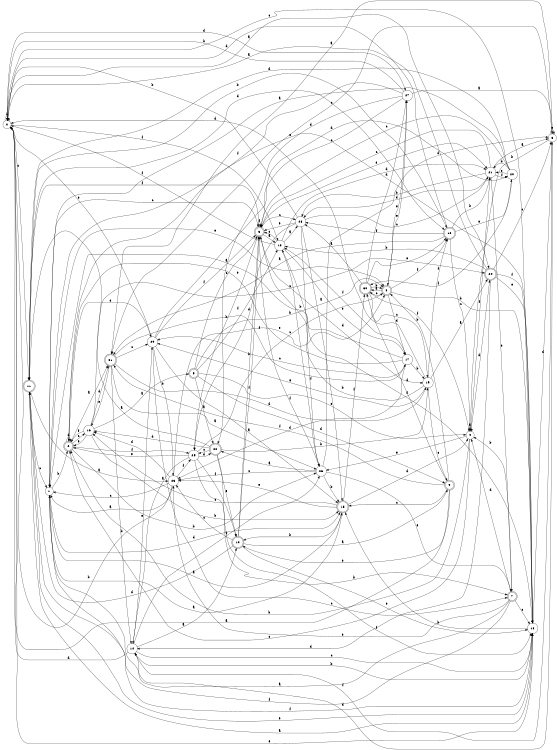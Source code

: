 digraph n26_3 {
__start0 [label="" shape="none"];

rankdir=LR;
size="8,5";

s0 [style="filled", color="black", fillcolor="white" shape="circle", label="0"];
s1 [style="filled", color="black", fillcolor="white" shape="circle", label="1"];
s2 [style="rounded,filled", color="black", fillcolor="white" shape="doublecircle", label="2"];
s3 [style="rounded,filled", color="black", fillcolor="white" shape="doublecircle", label="3"];
s4 [style="filled", color="black", fillcolor="white" shape="circle", label="4"];
s5 [style="rounded,filled", color="black", fillcolor="white" shape="doublecircle", label="5"];
s6 [style="filled", color="black", fillcolor="white" shape="circle", label="6"];
s7 [style="rounded,filled", color="black", fillcolor="white" shape="doublecircle", label="7"];
s8 [style="rounded,filled", color="black", fillcolor="white" shape="doublecircle", label="8"];
s9 [style="rounded,filled", color="black", fillcolor="white" shape="doublecircle", label="9"];
s10 [style="rounded,filled", color="black", fillcolor="white" shape="doublecircle", label="10"];
s11 [style="rounded,filled", color="black", fillcolor="white" shape="doublecircle", label="11"];
s12 [style="rounded,filled", color="black", fillcolor="white" shape="doublecircle", label="12"];
s13 [style="filled", color="black", fillcolor="white" shape="circle", label="13"];
s14 [style="filled", color="black", fillcolor="white" shape="circle", label="14"];
s15 [style="rounded,filled", color="black", fillcolor="white" shape="doublecircle", label="15"];
s16 [style="filled", color="black", fillcolor="white" shape="circle", label="16"];
s17 [style="filled", color="black", fillcolor="white" shape="circle", label="17"];
s18 [style="filled", color="black", fillcolor="white" shape="circle", label="18"];
s19 [style="filled", color="black", fillcolor="white" shape="circle", label="19"];
s20 [style="filled", color="black", fillcolor="white" shape="circle", label="20"];
s21 [style="filled", color="black", fillcolor="white" shape="circle", label="21"];
s22 [style="rounded,filled", color="black", fillcolor="white" shape="doublecircle", label="22"];
s23 [style="filled", color="black", fillcolor="white" shape="circle", label="23"];
s24 [style="rounded,filled", color="black", fillcolor="white" shape="doublecircle", label="24"];
s25 [style="filled", color="black", fillcolor="white" shape="circle", label="25"];
s26 [style="filled", color="black", fillcolor="white" shape="circle", label="26"];
s27 [style="filled", color="black", fillcolor="white" shape="circle", label="27"];
s28 [style="filled", color="black", fillcolor="white" shape="circle", label="28"];
s29 [style="filled", color="black", fillcolor="white" shape="circle", label="29"];
s30 [style="rounded,filled", color="black", fillcolor="white" shape="doublecircle", label="30"];
s31 [style="rounded,filled", color="black", fillcolor="white" shape="doublecircle", label="31"];
s0 -> s24 [label="a"];
s0 -> s0 [label="b"];
s0 -> s11 [label="c"];
s0 -> s27 [label="d"];
s0 -> s18 [label="e"];
s0 -> s13 [label="f"];
s1 -> s15 [label="a"];
s1 -> s2 [label="b"];
s1 -> s3 [label="c"];
s1 -> s15 [label="d"];
s1 -> s8 [label="e"];
s1 -> s18 [label="f"];
s2 -> s31 [label="a"];
s2 -> s26 [label="b"];
s2 -> s16 [label="c"];
s2 -> s2 [label="d"];
s2 -> s29 [label="e"];
s2 -> s25 [label="f"];
s3 -> s13 [label="a"];
s3 -> s25 [label="b"];
s3 -> s28 [label="c"];
s3 -> s19 [label="d"];
s3 -> s21 [label="e"];
s3 -> s3 [label="f"];
s4 -> s4 [label="a"];
s4 -> s2 [label="b"];
s4 -> s2 [label="c"];
s4 -> s24 [label="d"];
s4 -> s26 [label="e"];
s4 -> s21 [label="f"];
s5 -> s22 [label="a"];
s5 -> s8 [label="b"];
s5 -> s3 [label="c"];
s5 -> s9 [label="d"];
s5 -> s4 [label="e"];
s5 -> s13 [label="f"];
s6 -> s31 [label="a"];
s6 -> s4 [label="b"];
s6 -> s31 [label="c"];
s6 -> s14 [label="d"];
s6 -> s6 [label="e"];
s6 -> s14 [label="f"];
s7 -> s1 [label="a"];
s7 -> s4 [label="b"];
s7 -> s18 [label="c"];
s7 -> s4 [label="d"];
s7 -> s23 [label="e"];
s7 -> s11 [label="f"];
s8 -> s30 [label="a"];
s8 -> s18 [label="b"];
s8 -> s30 [label="c"];
s8 -> s17 [label="d"];
s8 -> s27 [label="e"];
s8 -> s12 [label="f"];
s9 -> s0 [label="a"];
s9 -> s8 [label="b"];
s9 -> s15 [label="c"];
s9 -> s30 [label="d"];
s9 -> s10 [label="e"];
s9 -> s31 [label="f"];
s10 -> s9 [label="a"];
s10 -> s3 [label="b"];
s10 -> s23 [label="c"];
s10 -> s11 [label="d"];
s10 -> s18 [label="e"];
s10 -> s3 [label="f"];
s11 -> s23 [label="a"];
s11 -> s12 [label="b"];
s11 -> s1 [label="c"];
s11 -> s12 [label="d"];
s11 -> s18 [label="e"];
s11 -> s3 [label="f"];
s12 -> s31 [label="a"];
s12 -> s21 [label="b"];
s12 -> s4 [label="c"];
s12 -> s0 [label="d"];
s12 -> s20 [label="e"];
s12 -> s28 [label="f"];
s13 -> s28 [label="a"];
s13 -> s26 [label="b"];
s13 -> s3 [label="c"];
s13 -> s21 [label="d"];
s13 -> s17 [label="e"];
s13 -> s0 [label="f"];
s14 -> s10 [label="a"];
s14 -> s18 [label="b"];
s14 -> s18 [label="c"];
s14 -> s0 [label="d"];
s14 -> s29 [label="e"];
s14 -> s26 [label="f"];
s15 -> s1 [label="a"];
s15 -> s10 [label="b"];
s15 -> s16 [label="c"];
s15 -> s4 [label="d"];
s15 -> s23 [label="e"];
s15 -> s30 [label="f"];
s16 -> s5 [label="a"];
s16 -> s15 [label="b"];
s16 -> s24 [label="c"];
s16 -> s31 [label="d"];
s16 -> s2 [label="e"];
s16 -> s2 [label="f"];
s17 -> s1 [label="a"];
s17 -> s19 [label="b"];
s17 -> s29 [label="c"];
s17 -> s23 [label="d"];
s17 -> s2 [label="e"];
s17 -> s13 [label="f"];
s18 -> s11 [label="a"];
s18 -> s15 [label="b"];
s18 -> s0 [label="c"];
s18 -> s6 [label="d"];
s18 -> s1 [label="e"];
s18 -> s13 [label="f"];
s19 -> s24 [label="a"];
s19 -> s3 [label="b"];
s19 -> s9 [label="c"];
s19 -> s0 [label="d"];
s19 -> s29 [label="e"];
s19 -> s12 [label="f"];
s20 -> s1 [label="a"];
s20 -> s21 [label="b"];
s20 -> s3 [label="c"];
s20 -> s11 [label="d"];
s20 -> s21 [label="e"];
s20 -> s30 [label="f"];
s21 -> s6 [label="a"];
s21 -> s28 [label="b"];
s21 -> s3 [label="c"];
s21 -> s28 [label="d"];
s21 -> s7 [label="e"];
s21 -> s20 [label="f"];
s22 -> s11 [label="a"];
s22 -> s19 [label="b"];
s22 -> s25 [label="c"];
s22 -> s16 [label="d"];
s22 -> s10 [label="e"];
s22 -> s18 [label="f"];
s23 -> s1 [label="a"];
s23 -> s0 [label="b"];
s23 -> s1 [label="c"];
s23 -> s16 [label="d"];
s23 -> s8 [label="e"];
s23 -> s25 [label="f"];
s24 -> s0 [label="a"];
s24 -> s13 [label="b"];
s24 -> s6 [label="c"];
s24 -> s14 [label="d"];
s24 -> s18 [label="e"];
s24 -> s18 [label="f"];
s25 -> s14 [label="a"];
s25 -> s7 [label="b"];
s25 -> s8 [label="c"];
s25 -> s22 [label="d"];
s25 -> s2 [label="e"];
s25 -> s10 [label="f"];
s26 -> s22 [label="a"];
s26 -> s15 [label="b"];
s26 -> s23 [label="c"];
s26 -> s6 [label="d"];
s26 -> s7 [label="e"];
s26 -> s3 [label="f"];
s27 -> s6 [label="a"];
s27 -> s0 [label="b"];
s27 -> s3 [label="c"];
s27 -> s22 [label="d"];
s27 -> s8 [label="e"];
s27 -> s2 [label="f"];
s28 -> s15 [label="a"];
s28 -> s0 [label="b"];
s28 -> s21 [label="c"];
s28 -> s25 [label="d"];
s28 -> s3 [label="e"];
s28 -> s26 [label="f"];
s29 -> s15 [label="a"];
s29 -> s23 [label="b"];
s29 -> s7 [label="c"];
s29 -> s20 [label="d"];
s29 -> s0 [label="e"];
s29 -> s3 [label="f"];
s30 -> s28 [label="a"];
s30 -> s8 [label="b"];
s30 -> s19 [label="c"];
s30 -> s27 [label="d"];
s30 -> s12 [label="e"];
s30 -> s4 [label="f"];
s31 -> s26 [label="a"];
s31 -> s14 [label="b"];
s31 -> s29 [label="c"];
s31 -> s19 [label="d"];
s31 -> s16 [label="e"];
s31 -> s17 [label="f"];

}
